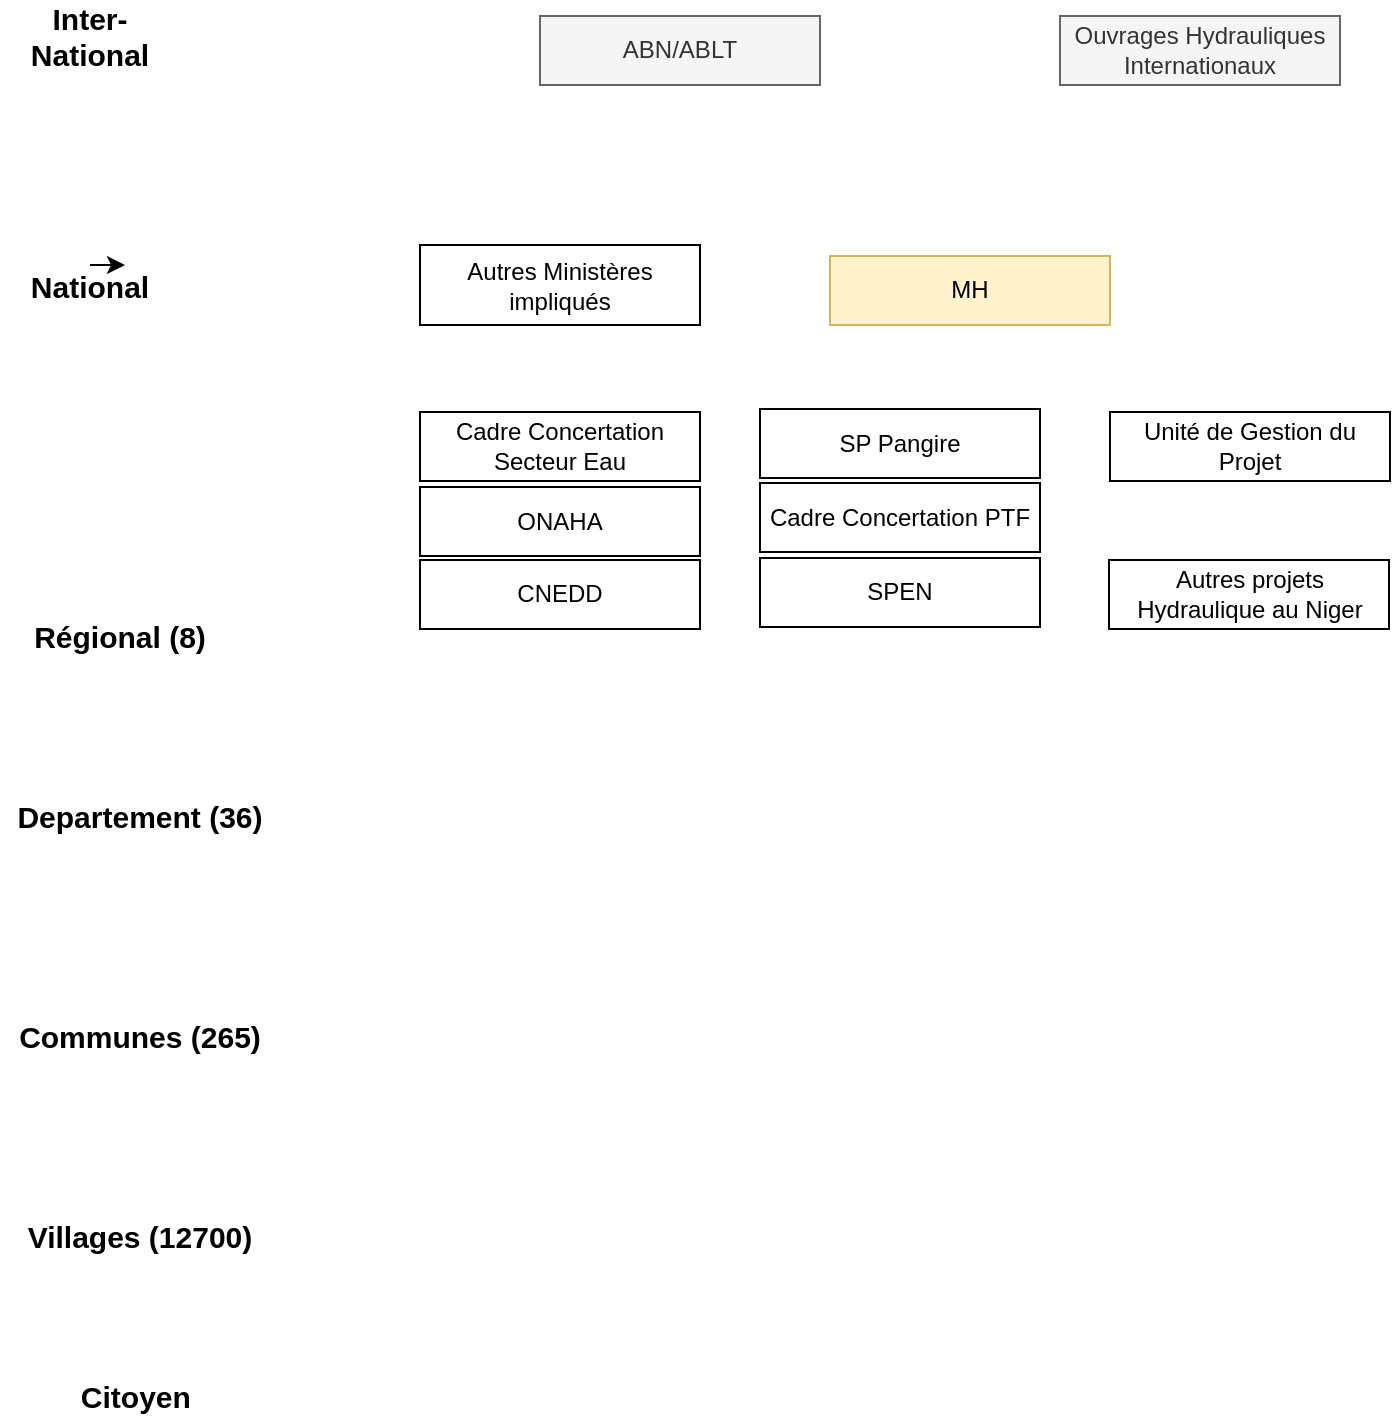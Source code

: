 <mxfile version="14.6.11" type="github"><diagram id="KyK_hRUDY1-nlZkcja0w" name="Page-1"><mxGraphModel dx="1144" dy="666" grid="1" gridSize="10" guides="1" tooltips="1" connect="1" arrows="1" fold="1" page="1" pageScale="0.75" pageWidth="1169" pageHeight="827" math="0" shadow="0"><root><mxCell id="0"/><mxCell id="1" parent="0"/><mxCell id="ZEWynr4fnONRa-0Y9sJ2-7" value="MH" style="rounded=0;whiteSpace=wrap;html=1;fillColor=#fff2cc;strokeColor=#d6b656;" vertex="1" parent="1"><mxGeometry x="445" y="200" width="140" height="34.5" as="geometry"/></mxCell><mxCell id="ZEWynr4fnONRa-0Y9sJ2-8" value="National" style="text;html=1;strokeColor=none;fillColor=none;align=center;verticalAlign=middle;whiteSpace=wrap;rounded=0;fontStyle=1;fontSize=15;" vertex="1" parent="1"><mxGeometry x="40" y="204.5" width="70" height="20" as="geometry"/></mxCell><mxCell id="ZEWynr4fnONRa-0Y9sJ2-11" value="Unité de Gestion du Projet" style="rounded=0;whiteSpace=wrap;html=1;" vertex="1" parent="1"><mxGeometry x="585" y="278" width="140" height="34.5" as="geometry"/></mxCell><mxCell id="ZEWynr4fnONRa-0Y9sJ2-13" value="Autres Ministères impliqués" style="rounded=0;whiteSpace=wrap;html=1;" vertex="1" parent="1"><mxGeometry x="240" y="194.5" width="140" height="40" as="geometry"/></mxCell><mxCell id="ZEWynr4fnONRa-0Y9sJ2-22" value="Inter-National" style="text;html=1;strokeColor=none;fillColor=none;align=center;verticalAlign=middle;whiteSpace=wrap;rounded=0;fontStyle=1;fontSize=15;" vertex="1" parent="1"><mxGeometry x="40" y="80" width="70" height="20" as="geometry"/></mxCell><mxCell id="ZEWynr4fnONRa-0Y9sJ2-34" value="ABN/ABLT" style="rounded=0;whiteSpace=wrap;html=1;fillColor=#f5f5f5;strokeColor=#666666;fontColor=#333333;" vertex="1" parent="1"><mxGeometry x="300" y="80" width="140" height="34.5" as="geometry"/></mxCell><mxCell id="ZEWynr4fnONRa-0Y9sJ2-36" value="Cadre Concertation Secteur Eau" style="rounded=0;whiteSpace=wrap;html=1;" vertex="1" parent="1"><mxGeometry x="240" y="278" width="140" height="34.5" as="geometry"/></mxCell><mxCell id="ZEWynr4fnONRa-0Y9sJ2-37" value="Cadre Concertation PTF" style="rounded=0;whiteSpace=wrap;html=1;" vertex="1" parent="1"><mxGeometry x="410" y="313.5" width="140" height="34.5" as="geometry"/></mxCell><mxCell id="ZEWynr4fnONRa-0Y9sJ2-38" value="ONAHA" style="rounded=0;whiteSpace=wrap;html=1;" vertex="1" parent="1"><mxGeometry x="240" y="315.5" width="140" height="34.5" as="geometry"/></mxCell><mxCell id="ZEWynr4fnONRa-0Y9sJ2-39" value="CNEDD" style="rounded=0;whiteSpace=wrap;html=1;" vertex="1" parent="1"><mxGeometry x="240" y="352" width="140" height="34.5" as="geometry"/></mxCell><mxCell id="ZEWynr4fnONRa-0Y9sJ2-40" value="SP Pangire" style="rounded=0;whiteSpace=wrap;html=1;" vertex="1" parent="1"><mxGeometry x="410" y="276.5" width="140" height="34.5" as="geometry"/></mxCell><mxCell id="ZEWynr4fnONRa-0Y9sJ2-41" value="Régional (8)" style="text;html=1;strokeColor=none;fillColor=none;align=center;verticalAlign=middle;whiteSpace=wrap;rounded=0;fontStyle=1;fontSize=15;" vertex="1" parent="1"><mxGeometry x="40" y="380" width="100" height="20" as="geometry"/></mxCell><mxCell id="ZEWynr4fnONRa-0Y9sJ2-42" value="Ouvrages Hydrauliques Internationaux" style="rounded=0;whiteSpace=wrap;html=1;fillColor=#f5f5f5;strokeColor=#666666;fontColor=#333333;" vertex="1" parent="1"><mxGeometry x="560" y="80" width="140" height="34.5" as="geometry"/></mxCell><mxCell id="ZEWynr4fnONRa-0Y9sJ2-43" value="SPEN" style="rounded=0;whiteSpace=wrap;html=1;" vertex="1" parent="1"><mxGeometry x="410" y="351" width="140" height="34.5" as="geometry"/></mxCell><mxCell id="ZEWynr4fnONRa-0Y9sJ2-46" value="Departement (36)" style="text;html=1;strokeColor=none;fillColor=none;align=center;verticalAlign=middle;whiteSpace=wrap;rounded=0;fontStyle=1;fontSize=15;" vertex="1" parent="1"><mxGeometry x="30" y="470" width="140" height="20" as="geometry"/></mxCell><mxCell id="ZEWynr4fnONRa-0Y9sJ2-48" style="edgeStyle=orthogonalEdgeStyle;rounded=0;orthogonalLoop=1;jettySize=auto;html=1;exitX=0.5;exitY=0;exitDx=0;exitDy=0;entryX=0.75;entryY=0;entryDx=0;entryDy=0;fontSize=12;fontColor=#007FFF;" edge="1" parent="1" source="ZEWynr4fnONRa-0Y9sJ2-8" target="ZEWynr4fnONRa-0Y9sJ2-8"><mxGeometry relative="1" as="geometry"/></mxCell><mxCell id="ZEWynr4fnONRa-0Y9sJ2-51" value="Communes (265)" style="text;html=1;strokeColor=none;fillColor=none;align=center;verticalAlign=middle;whiteSpace=wrap;rounded=0;fontStyle=1;fontSize=15;" vertex="1" parent="1"><mxGeometry x="30" y="580" width="140" height="20" as="geometry"/></mxCell><mxCell id="ZEWynr4fnONRa-0Y9sJ2-52" value="Villages (12700)" style="text;html=1;strokeColor=none;fillColor=none;align=center;verticalAlign=middle;whiteSpace=wrap;rounded=0;fontStyle=1;fontSize=15;" vertex="1" parent="1"><mxGeometry x="30" y="680" width="140" height="20" as="geometry"/></mxCell><mxCell id="ZEWynr4fnONRa-0Y9sJ2-54" value="Citoyen&amp;nbsp;" style="text;html=1;strokeColor=none;fillColor=none;align=center;verticalAlign=middle;whiteSpace=wrap;rounded=0;fontStyle=1;fontSize=15;" vertex="1" parent="1"><mxGeometry x="30" y="760" width="140" height="20" as="geometry"/></mxCell><mxCell id="ZEWynr4fnONRa-0Y9sJ2-55" value="Autres projets Hydraulique au Niger" style="rounded=0;whiteSpace=wrap;html=1;" vertex="1" parent="1"><mxGeometry x="584.5" y="352" width="140" height="34.5" as="geometry"/></mxCell></root></mxGraphModel></diagram></mxfile>